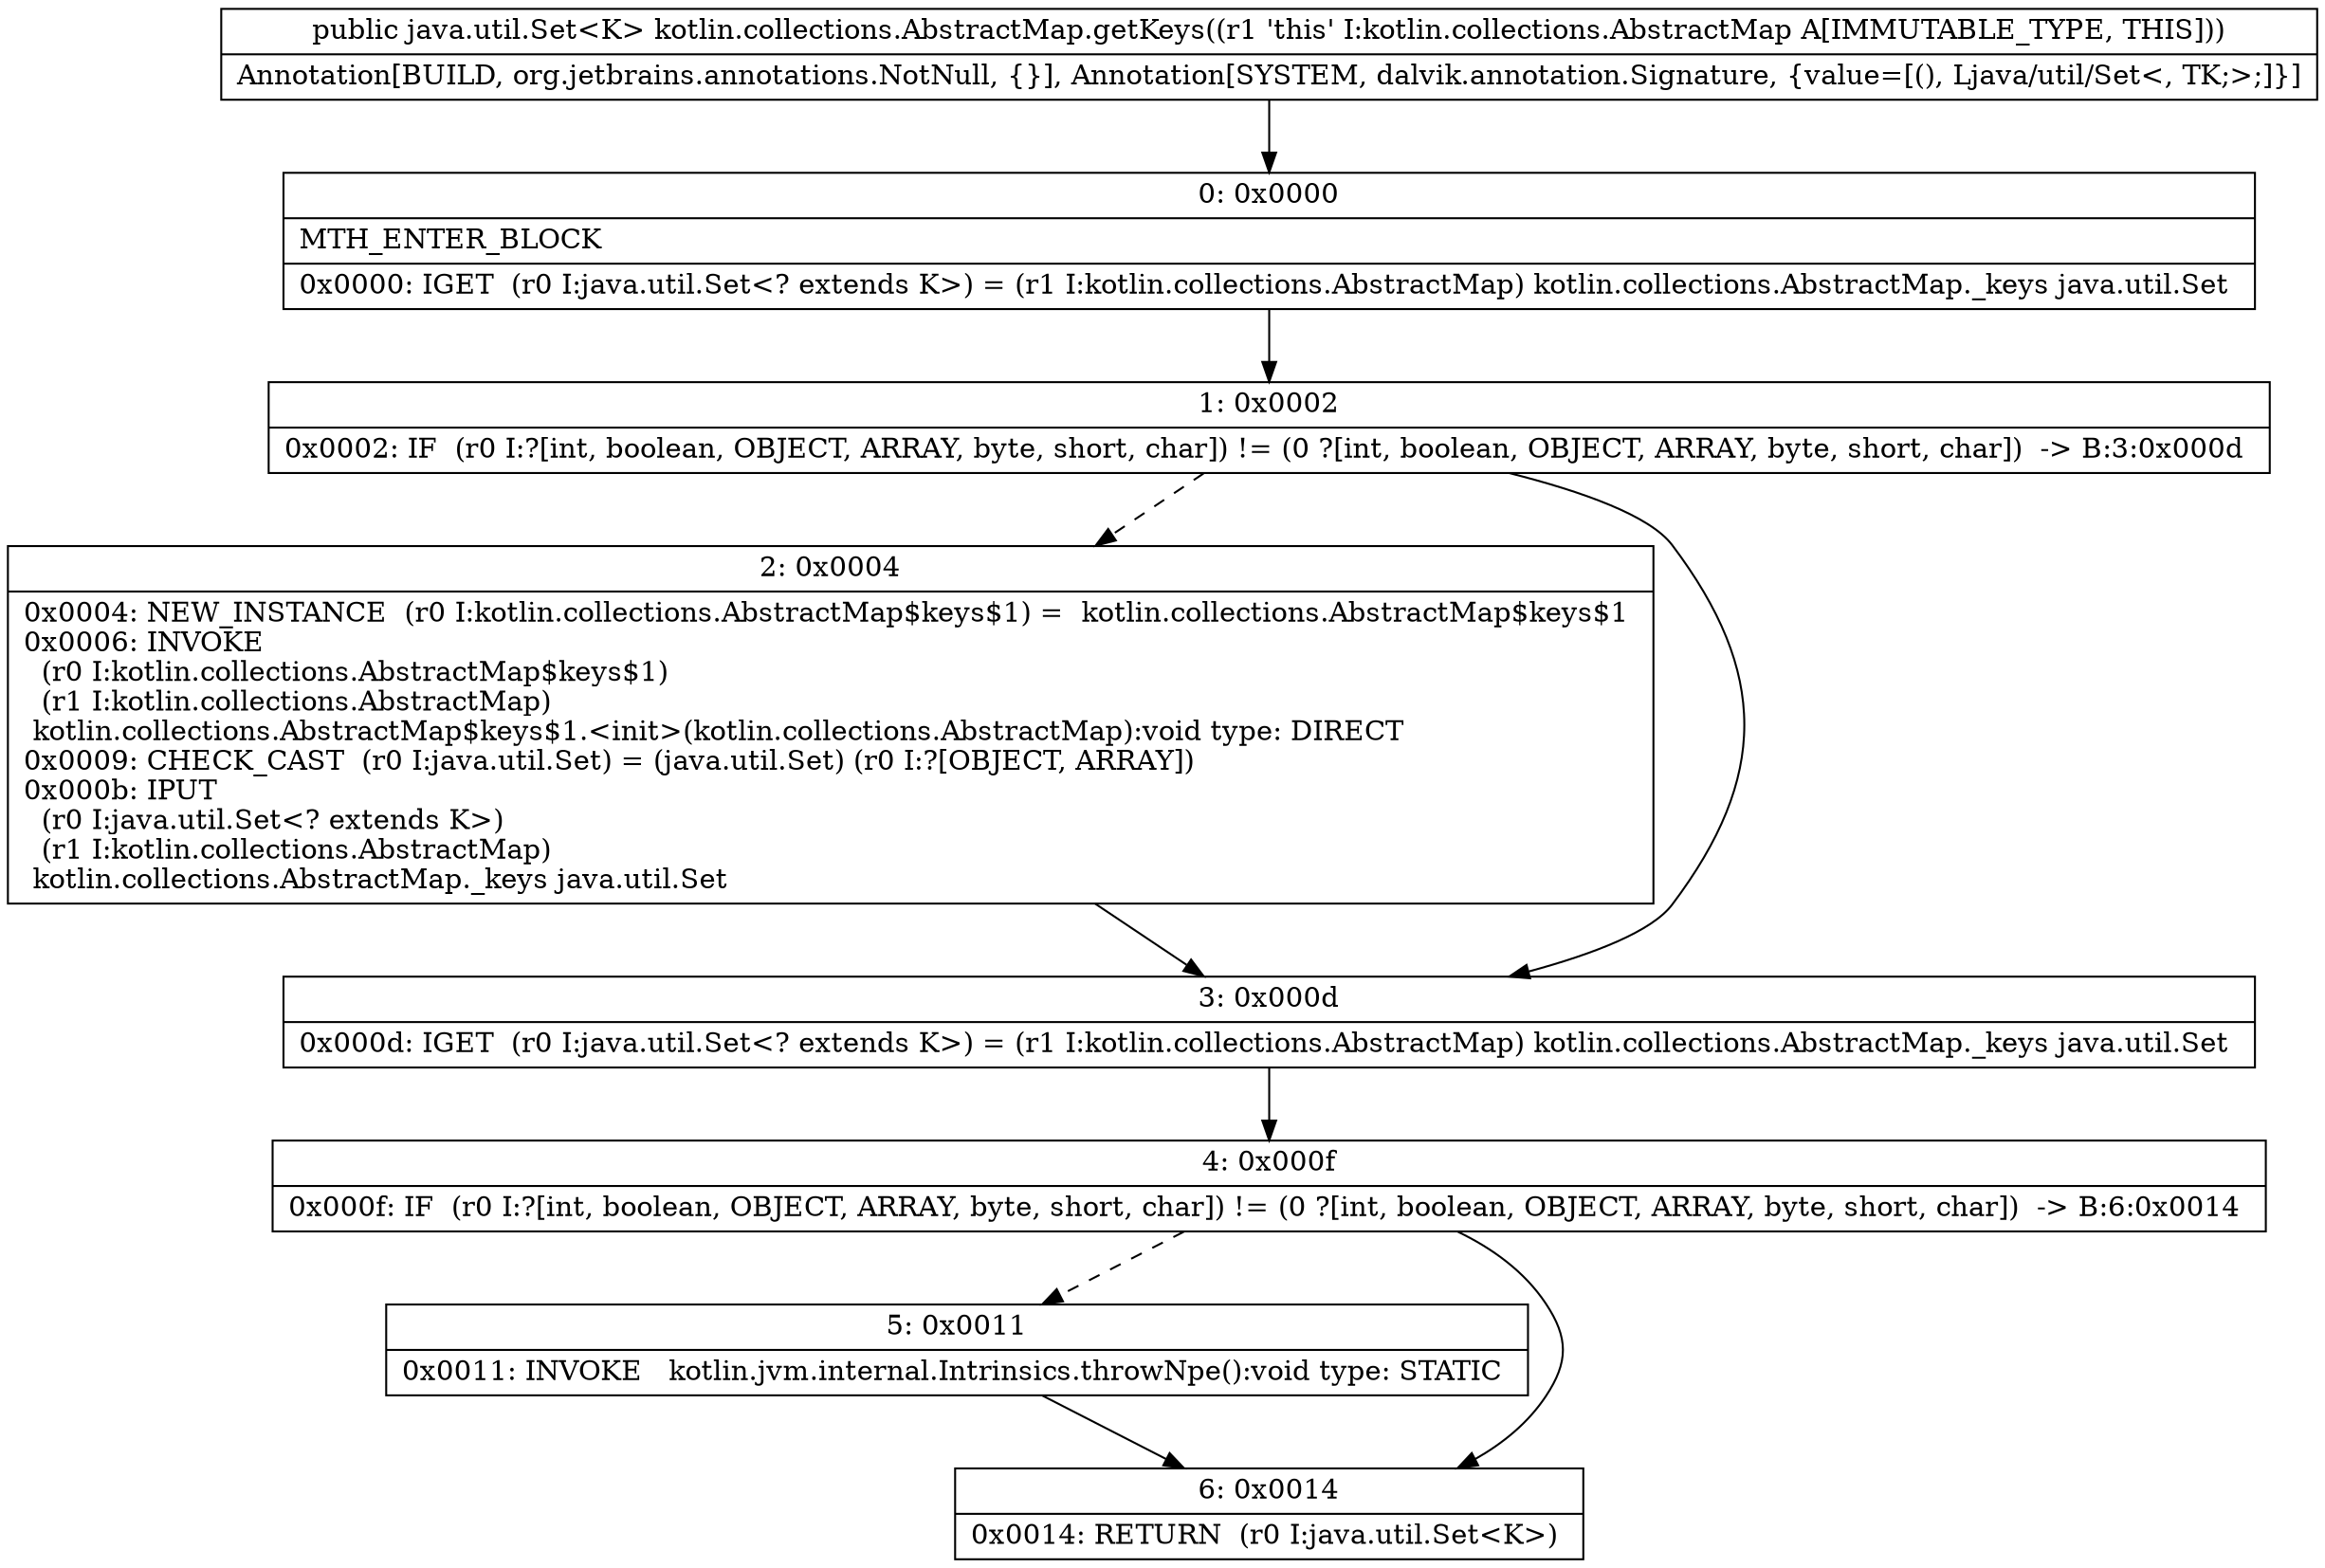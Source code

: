 digraph "CFG forkotlin.collections.AbstractMap.getKeys()Ljava\/util\/Set;" {
Node_0 [shape=record,label="{0\:\ 0x0000|MTH_ENTER_BLOCK\l|0x0000: IGET  (r0 I:java.util.Set\<? extends K\>) = (r1 I:kotlin.collections.AbstractMap) kotlin.collections.AbstractMap._keys java.util.Set \l}"];
Node_1 [shape=record,label="{1\:\ 0x0002|0x0002: IF  (r0 I:?[int, boolean, OBJECT, ARRAY, byte, short, char]) != (0 ?[int, boolean, OBJECT, ARRAY, byte, short, char])  \-\> B:3:0x000d \l}"];
Node_2 [shape=record,label="{2\:\ 0x0004|0x0004: NEW_INSTANCE  (r0 I:kotlin.collections.AbstractMap$keys$1) =  kotlin.collections.AbstractMap$keys$1 \l0x0006: INVOKE  \l  (r0 I:kotlin.collections.AbstractMap$keys$1)\l  (r1 I:kotlin.collections.AbstractMap)\l kotlin.collections.AbstractMap$keys$1.\<init\>(kotlin.collections.AbstractMap):void type: DIRECT \l0x0009: CHECK_CAST  (r0 I:java.util.Set) = (java.util.Set) (r0 I:?[OBJECT, ARRAY]) \l0x000b: IPUT  \l  (r0 I:java.util.Set\<? extends K\>)\l  (r1 I:kotlin.collections.AbstractMap)\l kotlin.collections.AbstractMap._keys java.util.Set \l}"];
Node_3 [shape=record,label="{3\:\ 0x000d|0x000d: IGET  (r0 I:java.util.Set\<? extends K\>) = (r1 I:kotlin.collections.AbstractMap) kotlin.collections.AbstractMap._keys java.util.Set \l}"];
Node_4 [shape=record,label="{4\:\ 0x000f|0x000f: IF  (r0 I:?[int, boolean, OBJECT, ARRAY, byte, short, char]) != (0 ?[int, boolean, OBJECT, ARRAY, byte, short, char])  \-\> B:6:0x0014 \l}"];
Node_5 [shape=record,label="{5\:\ 0x0011|0x0011: INVOKE   kotlin.jvm.internal.Intrinsics.throwNpe():void type: STATIC \l}"];
Node_6 [shape=record,label="{6\:\ 0x0014|0x0014: RETURN  (r0 I:java.util.Set\<K\>) \l}"];
MethodNode[shape=record,label="{public java.util.Set\<K\> kotlin.collections.AbstractMap.getKeys((r1 'this' I:kotlin.collections.AbstractMap A[IMMUTABLE_TYPE, THIS]))  | Annotation[BUILD, org.jetbrains.annotations.NotNull, \{\}], Annotation[SYSTEM, dalvik.annotation.Signature, \{value=[(), Ljava\/util\/Set\<, TK;\>;]\}]\l}"];
MethodNode -> Node_0;
Node_0 -> Node_1;
Node_1 -> Node_2[style=dashed];
Node_1 -> Node_3;
Node_2 -> Node_3;
Node_3 -> Node_4;
Node_4 -> Node_5[style=dashed];
Node_4 -> Node_6;
Node_5 -> Node_6;
}


